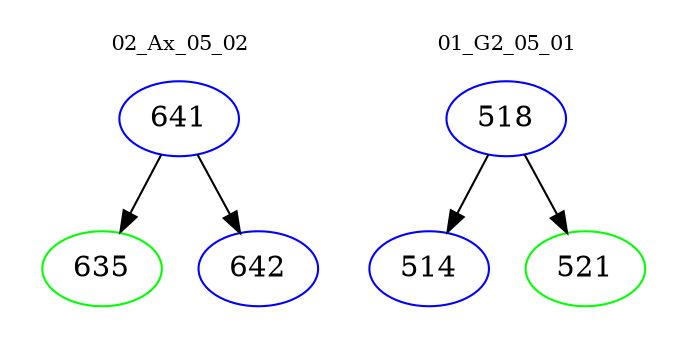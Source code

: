 digraph{
subgraph cluster_0 {
color = white
label = "02_Ax_05_02";
fontsize=10;
T0_641 [label="641", color="blue"]
T0_641 -> T0_635 [color="black"]
T0_635 [label="635", color="green"]
T0_641 -> T0_642 [color="black"]
T0_642 [label="642", color="blue"]
}
subgraph cluster_1 {
color = white
label = "01_G2_05_01";
fontsize=10;
T1_518 [label="518", color="blue"]
T1_518 -> T1_514 [color="black"]
T1_514 [label="514", color="blue"]
T1_518 -> T1_521 [color="black"]
T1_521 [label="521", color="green"]
}
}
